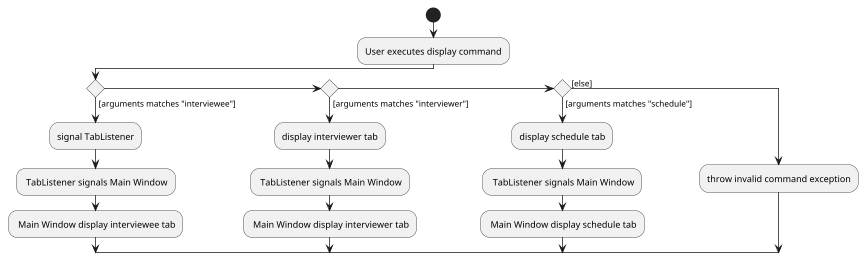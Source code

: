 @startuml
scale 3/4
start
:User executes display command;

'Since the beta syntax does not support placing the condition outside the
'diamond we place it as the true branch instead.

if ()then ([arguments matches "interviewee"])
    :signal TabListener;
- TabListener signals Main Window
- Main Window display interviewee tab
else if () then ([arguments matches "interviewer"])
    :display interviewer tab;
    - TabListener signals Main Window
    - Main Window display interviewer tab
else if () then ([arguments matches "schedule"])
:display schedule tab;
- TabListener signals Main Window
- Main Window display schedule tab
else ([else])
:throw invalid command exception;
endif

@end uml
